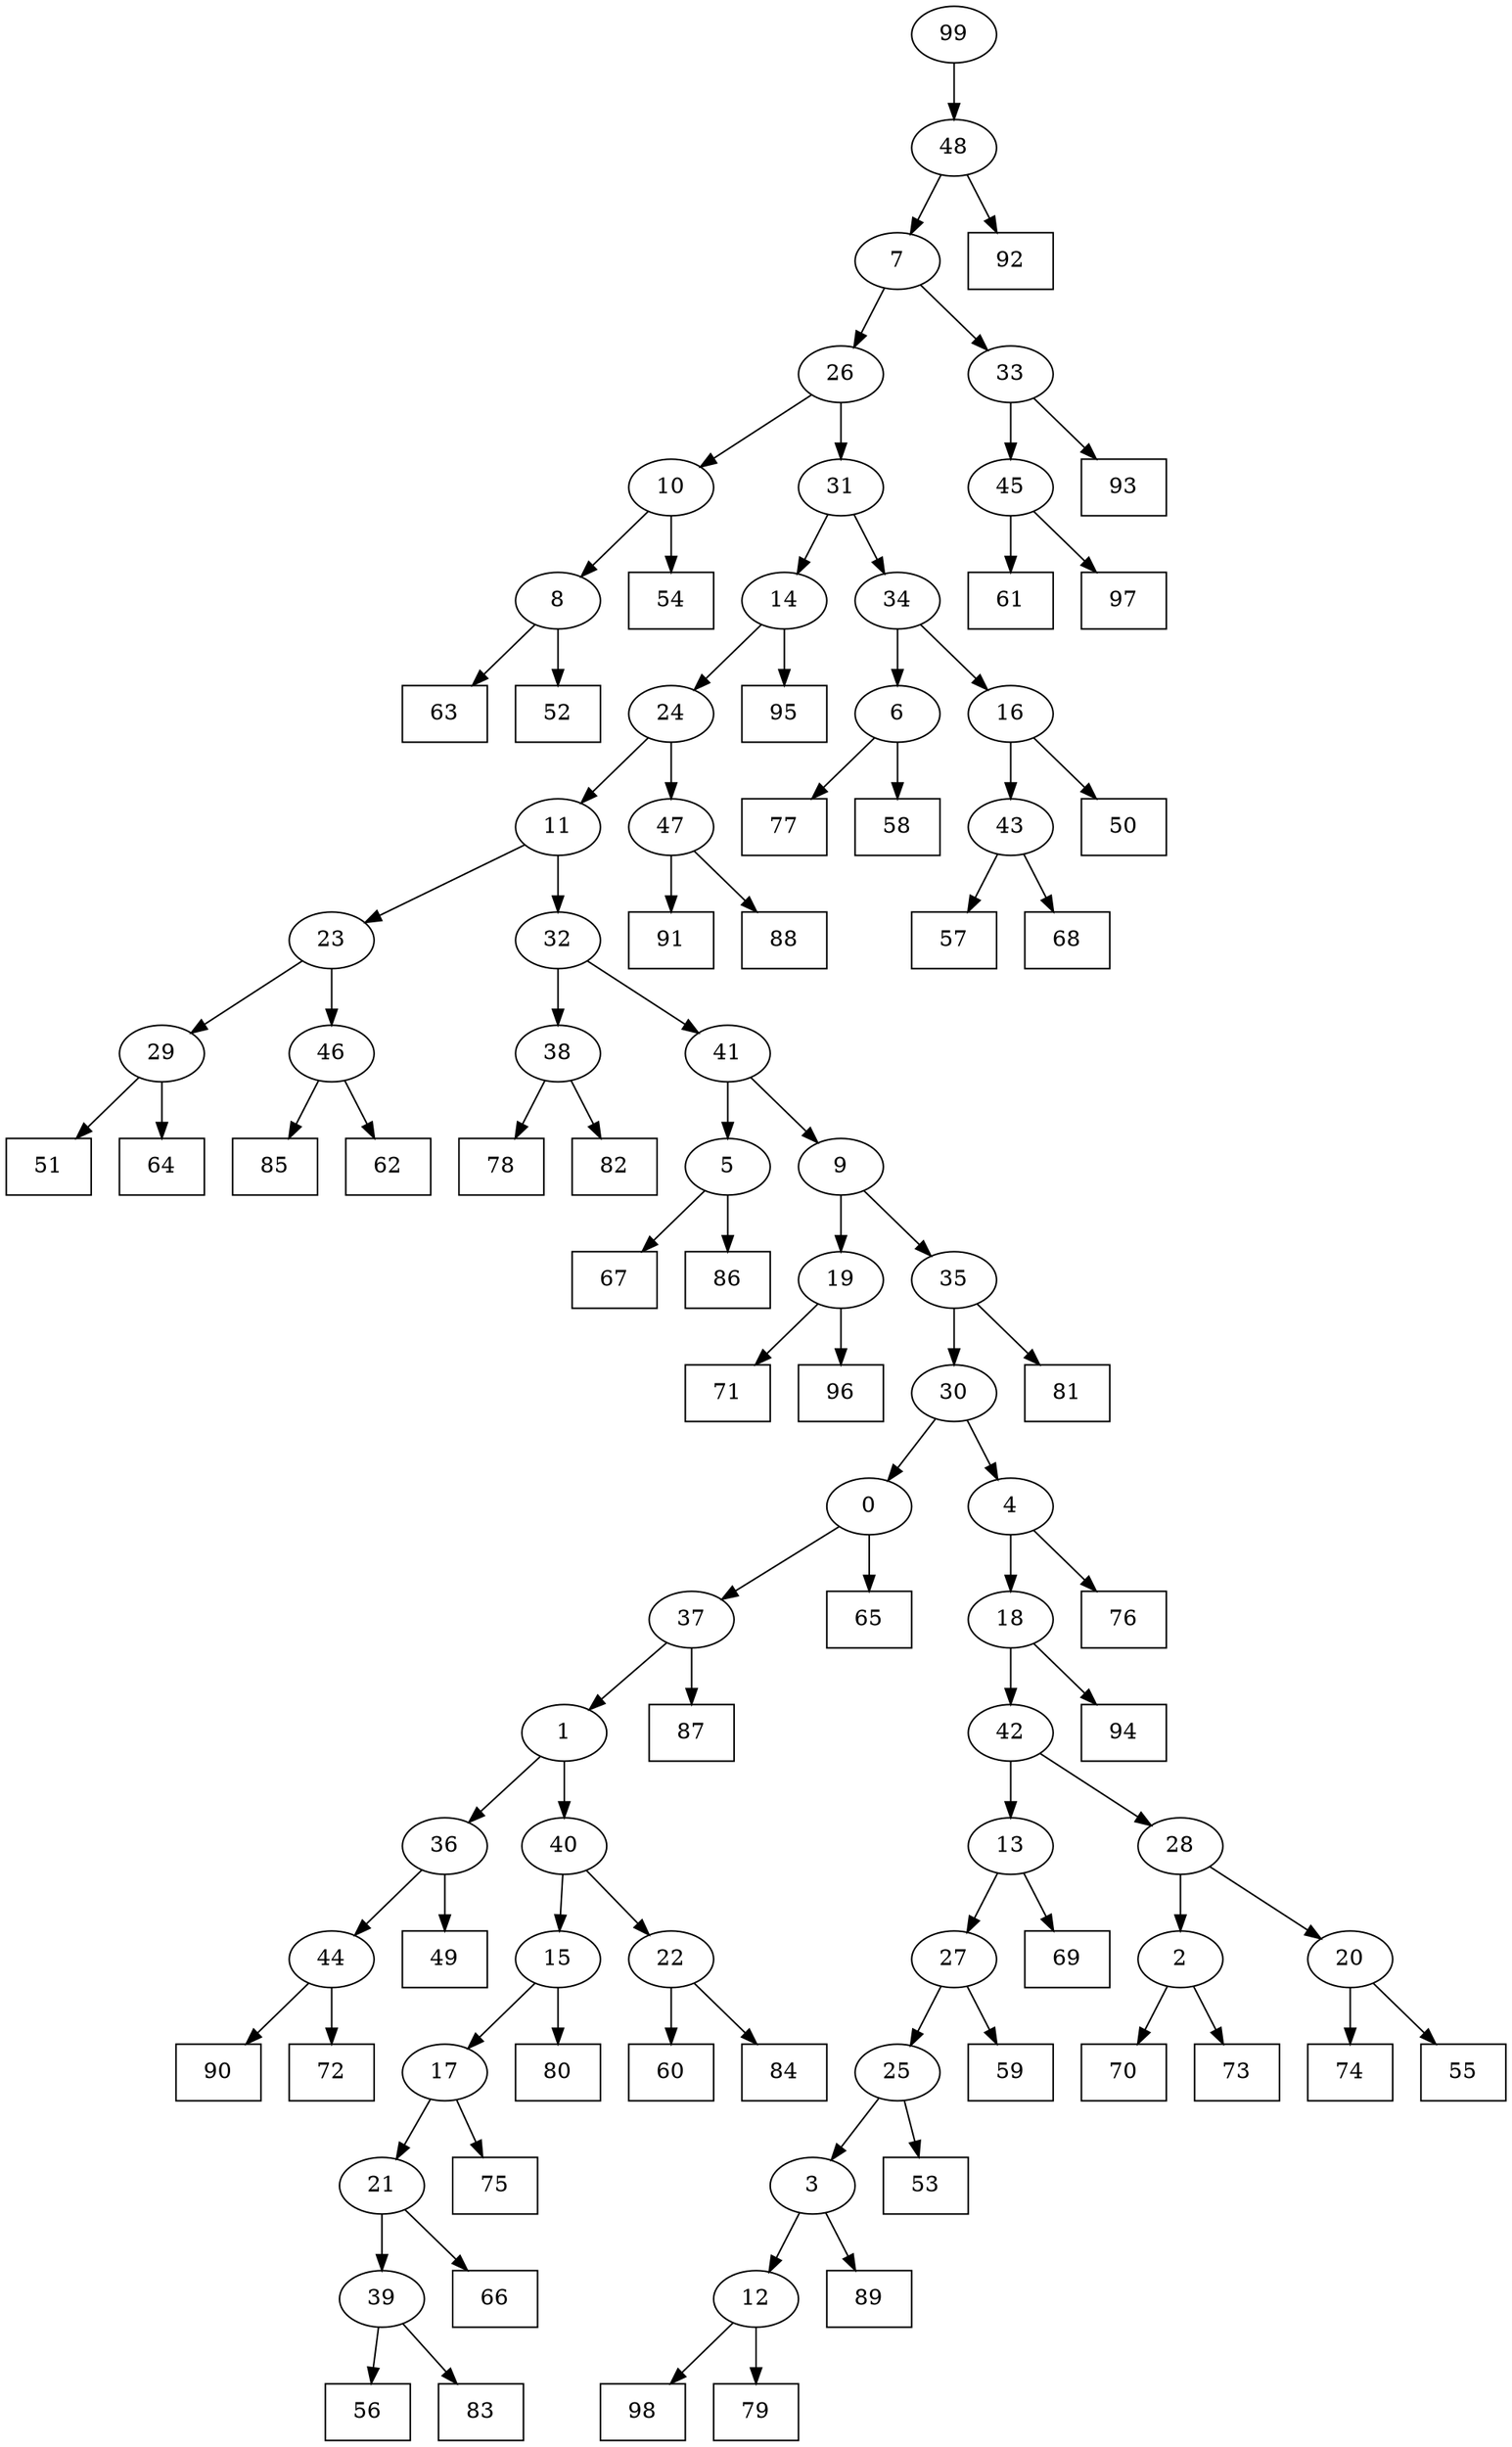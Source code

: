 digraph G {
0[label="0"];
1[label="1"];
2[label="2"];
3[label="3"];
4[label="4"];
5[label="5"];
6[label="6"];
7[label="7"];
8[label="8"];
9[label="9"];
10[label="10"];
11[label="11"];
12[label="12"];
13[label="13"];
14[label="14"];
15[label="15"];
16[label="16"];
17[label="17"];
18[label="18"];
19[label="19"];
20[label="20"];
21[label="21"];
22[label="22"];
23[label="23"];
24[label="24"];
25[label="25"];
26[label="26"];
27[label="27"];
28[label="28"];
29[label="29"];
30[label="30"];
31[label="31"];
32[label="32"];
33[label="33"];
34[label="34"];
35[label="35"];
36[label="36"];
37[label="37"];
38[label="38"];
39[label="39"];
40[label="40"];
41[label="41"];
42[label="42"];
43[label="43"];
44[label="44"];
45[label="45"];
46[label="46"];
47[label="47"];
48[label="48"];
49[shape=box,label="71"];
50[shape=box,label="98"];
51[shape=box,label="94"];
52[shape=box,label="87"];
53[shape=box,label="57"];
54[shape=box,label="77"];
55[shape=box,label="51"];
56[shape=box,label="78"];
57[shape=box,label="91"];
58[shape=box,label="95"];
59[shape=box,label="93"];
60[shape=box,label="61"];
61[shape=box,label="64"];
62[shape=box,label="81"];
63[shape=box,label="49"];
64[shape=box,label="79"];
65[shape=box,label="74"];
66[shape=box,label="56"];
67[shape=box,label="55"];
68[shape=box,label="69"];
69[shape=box,label="58"];
70[shape=box,label="85"];
71[shape=box,label="89"];
72[shape=box,label="60"];
73[shape=box,label="65"];
74[shape=box,label="54"];
75[shape=box,label="83"];
76[shape=box,label="90"];
77[shape=box,label="80"];
78[shape=box,label="84"];
79[shape=box,label="88"];
80[shape=box,label="67"];
81[shape=box,label="63"];
82[shape=box,label="82"];
83[shape=box,label="92"];
84[shape=box,label="52"];
85[shape=box,label="50"];
86[shape=box,label="70"];
87[shape=box,label="73"];
88[shape=box,label="76"];
89[shape=box,label="86"];
90[shape=box,label="96"];
91[shape=box,label="68"];
92[shape=box,label="97"];
93[shape=box,label="66"];
94[shape=box,label="53"];
95[shape=box,label="59"];
96[shape=box,label="72"];
97[shape=box,label="75"];
98[shape=box,label="62"];
99[label="99"];
19->49 ;
44->96 ;
3->71 ;
1->36 ;
35->62 ;
46->70 ;
25->94 ;
39->66 ;
11->23 ;
47->79 ;
38->82 ;
29->61 ;
17->97 ;
45->60 ;
37->52 ;
4->18 ;
33->59 ;
12->64 ;
32->41 ;
41->9 ;
20->65 ;
9->35 ;
6->69 ;
12->50 ;
15->77 ;
18->42 ;
42->13 ;
2->87 ;
32->38 ;
38->56 ;
8->81 ;
33->45 ;
45->92 ;
22->72 ;
44->76 ;
40->15 ;
15->17 ;
39->75 ;
27->25 ;
18->51 ;
10->8 ;
8->84 ;
13->27 ;
27->95 ;
30->0 ;
0->73 ;
16->85 ;
5->89 ;
35->30 ;
30->4 ;
43->53 ;
21->93 ;
26->31 ;
17->21 ;
21->39 ;
2->86 ;
36->63 ;
43->91 ;
14->24 ;
0->37 ;
37->1 ;
7->33 ;
19->90 ;
23->46 ;
46->98 ;
6->54 ;
24->11 ;
11->32 ;
13->68 ;
10->74 ;
31->14 ;
14->58 ;
34->16 ;
23->29 ;
29->55 ;
99->48 ;
48->83 ;
4->88 ;
28->20 ;
20->67 ;
24->47 ;
47->57 ;
25->3 ;
3->12 ;
16->43 ;
42->28 ;
28->2 ;
22->78 ;
9->19 ;
1->40 ;
40->22 ;
48->7 ;
7->26 ;
26->10 ;
41->5 ;
5->80 ;
36->44 ;
31->34 ;
34->6 ;
}
